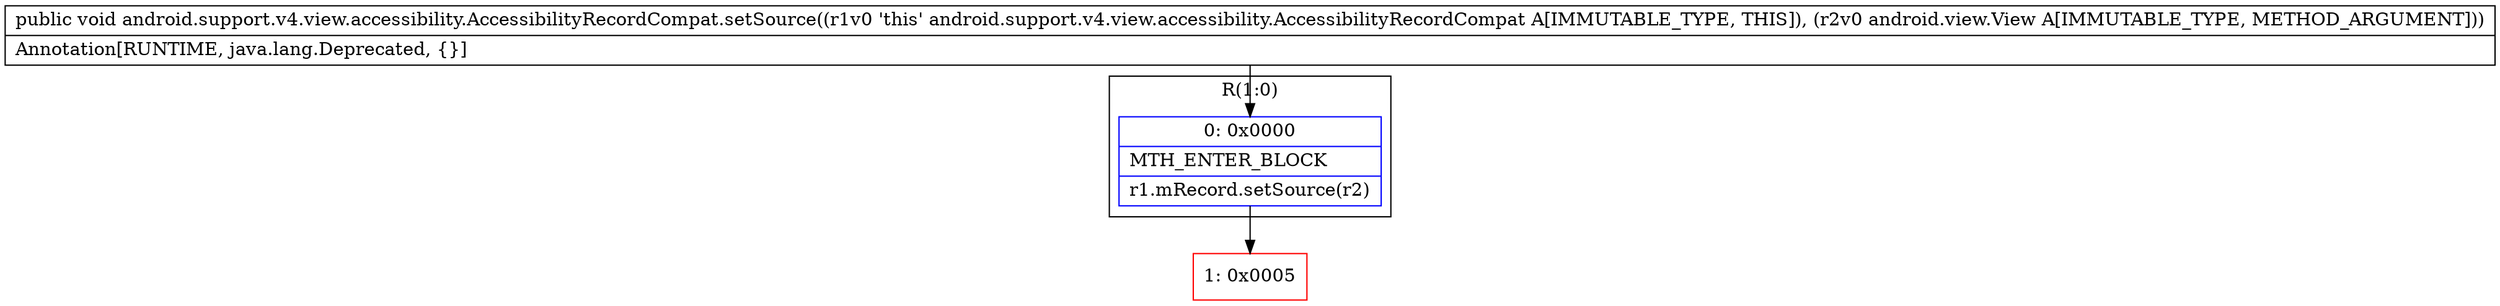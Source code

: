 digraph "CFG forandroid.support.v4.view.accessibility.AccessibilityRecordCompat.setSource(Landroid\/view\/View;)V" {
subgraph cluster_Region_1661415202 {
label = "R(1:0)";
node [shape=record,color=blue];
Node_0 [shape=record,label="{0\:\ 0x0000|MTH_ENTER_BLOCK\l|r1.mRecord.setSource(r2)\l}"];
}
Node_1 [shape=record,color=red,label="{1\:\ 0x0005}"];
MethodNode[shape=record,label="{public void android.support.v4.view.accessibility.AccessibilityRecordCompat.setSource((r1v0 'this' android.support.v4.view.accessibility.AccessibilityRecordCompat A[IMMUTABLE_TYPE, THIS]), (r2v0 android.view.View A[IMMUTABLE_TYPE, METHOD_ARGUMENT]))  | Annotation[RUNTIME, java.lang.Deprecated, \{\}]\l}"];
MethodNode -> Node_0;
Node_0 -> Node_1;
}

